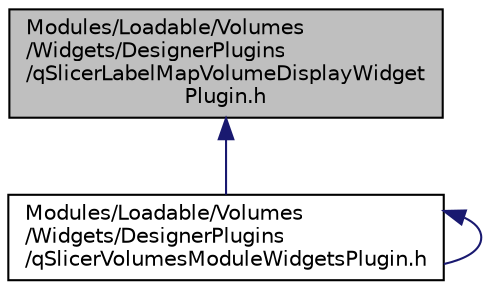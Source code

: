 digraph "Modules/Loadable/Volumes/Widgets/DesignerPlugins/qSlicerLabelMapVolumeDisplayWidgetPlugin.h"
{
  bgcolor="transparent";
  edge [fontname="Helvetica",fontsize="10",labelfontname="Helvetica",labelfontsize="10"];
  node [fontname="Helvetica",fontsize="10",shape=record];
  Node5 [label="Modules/Loadable/Volumes\l/Widgets/DesignerPlugins\l/qSlicerLabelMapVolumeDisplayWidget\lPlugin.h",height=0.2,width=0.4,color="black", fillcolor="grey75", style="filled", fontcolor="black"];
  Node5 -> Node6 [dir="back",color="midnightblue",fontsize="10",style="solid",fontname="Helvetica"];
  Node6 [label="Modules/Loadable/Volumes\l/Widgets/DesignerPlugins\l/qSlicerVolumesModuleWidgetsPlugin.h",height=0.2,width=0.4,color="black",URL="$qSlicerVolumesModuleWidgetsPlugin_8h.html"];
  Node6 -> Node6 [dir="back",color="midnightblue",fontsize="10",style="solid",fontname="Helvetica"];
}
